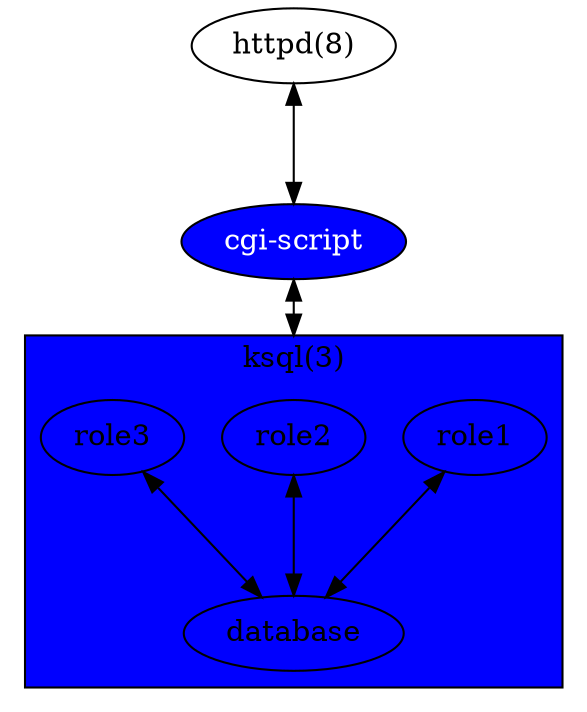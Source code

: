 digraph auditing {
	graph [compound=true, rankdir=tb, rank="min", ranksep="0.8 equally"];
	network[label="httpd(8)"];
	app[label="cgi-script", fillcolor="blue", style="filled", fontcolor="white"];
	network -> app[dir="both"];
	subgraph cluster_0 {
		label="ksql(3)";
		bgcolor="blue";
		database[label="database"];
		role1;
		role2;
		role3;
		role1 -> database[dir="both"];
		role2 -> database[dir="both"];
		role3 -> database[dir="both"];
	}
	app -> role2[lhead="cluster_0", dir="both"];
}
